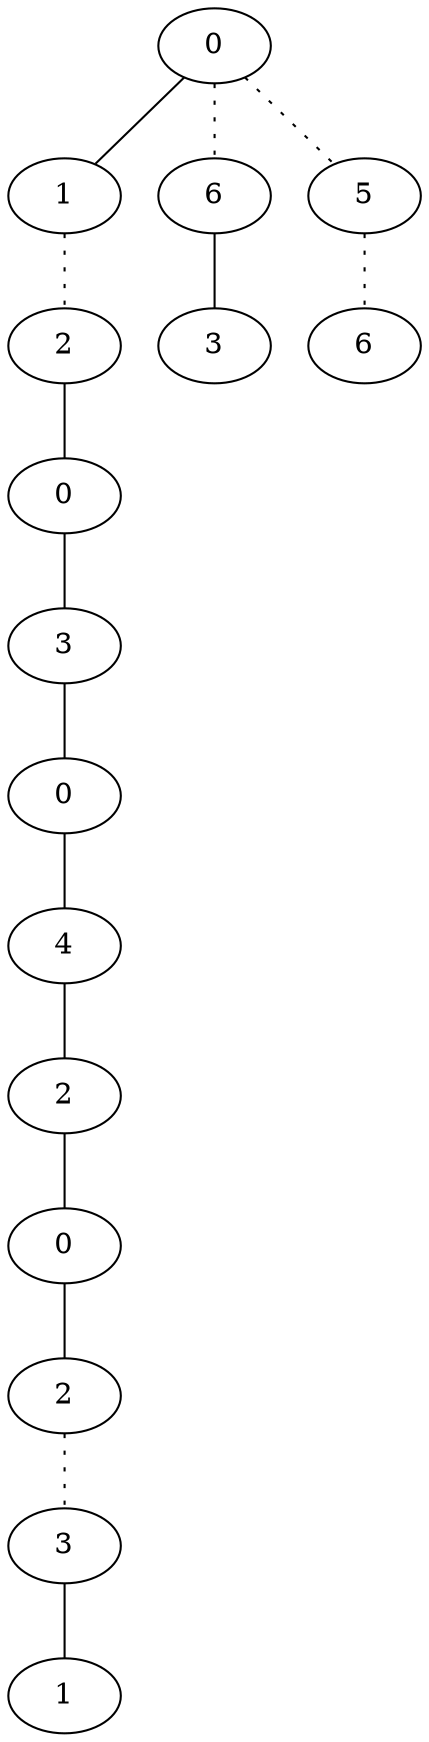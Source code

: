 graph {
a0[label=0];
a1[label=1];
a2[label=2];
a3[label=0];
a4[label=3];
a5[label=0];
a6[label=4];
a7[label=2];
a8[label=0];
a9[label=2];
a10[label=3];
a11[label=1];
a12[label=6];
a13[label=3];
a14[label=5];
a15[label=6];
a0 -- a1;
a0 -- a12 [style=dotted];
a0 -- a14 [style=dotted];
a1 -- a2 [style=dotted];
a2 -- a3;
a3 -- a4;
a4 -- a5;
a5 -- a6;
a6 -- a7;
a7 -- a8;
a8 -- a9;
a9 -- a10 [style=dotted];
a10 -- a11;
a12 -- a13;
a14 -- a15 [style=dotted];
}
